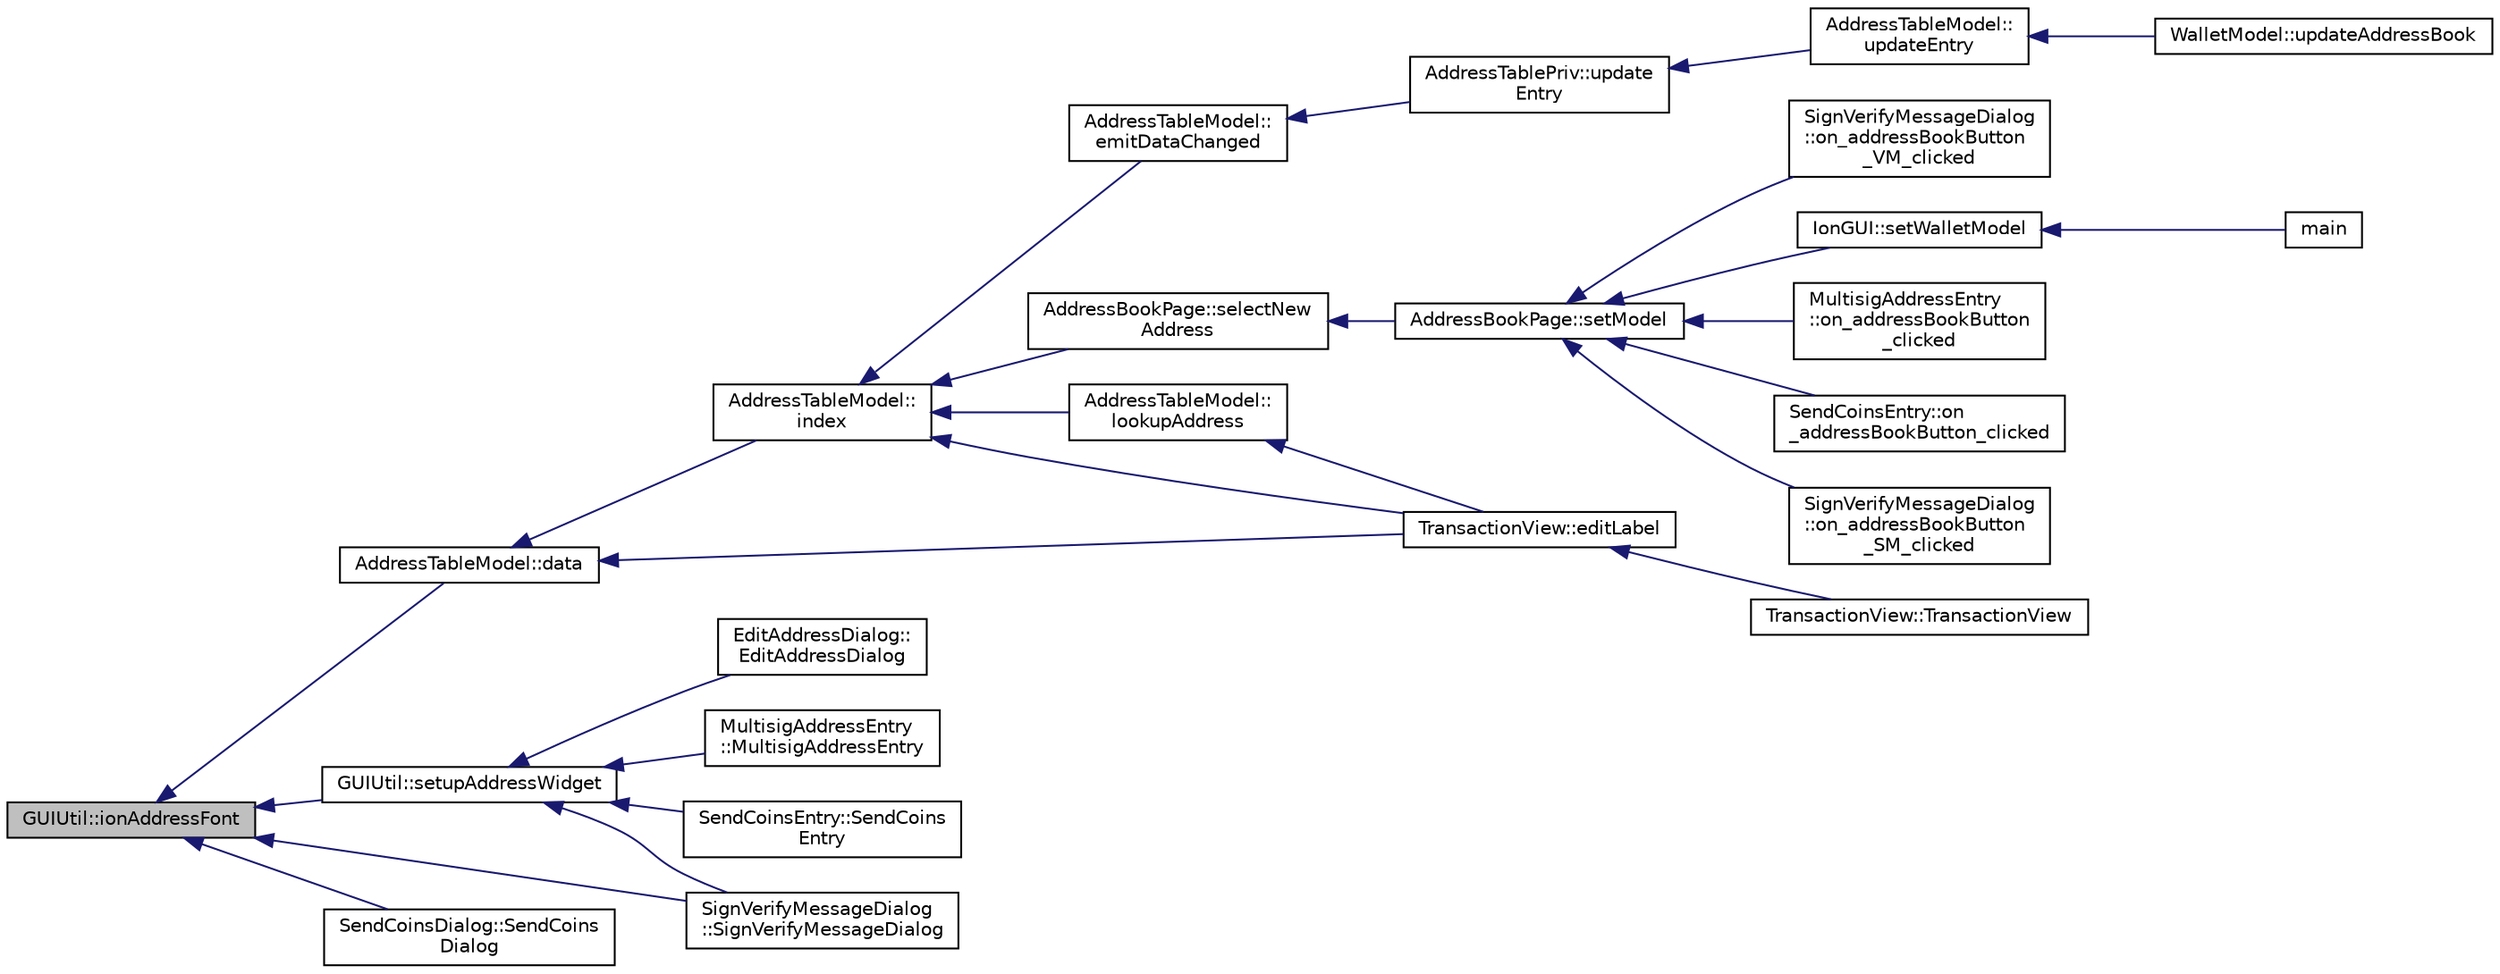 digraph "GUIUtil::ionAddressFont"
{
  edge [fontname="Helvetica",fontsize="10",labelfontname="Helvetica",labelfontsize="10"];
  node [fontname="Helvetica",fontsize="10",shape=record];
  rankdir="LR";
  Node184 [label="GUIUtil::ionAddressFont",height=0.2,width=0.4,color="black", fillcolor="grey75", style="filled", fontcolor="black"];
  Node184 -> Node185 [dir="back",color="midnightblue",fontsize="10",style="solid",fontname="Helvetica"];
  Node185 [label="AddressTableModel::data",height=0.2,width=0.4,color="black", fillcolor="white", style="filled",URL="$d9/ded/class_address_table_model.html#a79b07007c147962c0119310ebd4931c1"];
  Node185 -> Node186 [dir="back",color="midnightblue",fontsize="10",style="solid",fontname="Helvetica"];
  Node186 [label="AddressTableModel::\lindex",height=0.2,width=0.4,color="black", fillcolor="white", style="filled",URL="$d9/ded/class_address_table_model.html#a74e9123471948255f87271c823c82854"];
  Node186 -> Node187 [dir="back",color="midnightblue",fontsize="10",style="solid",fontname="Helvetica"];
  Node187 [label="AddressBookPage::selectNew\lAddress",height=0.2,width=0.4,color="black", fillcolor="white", style="filled",URL="$d3/d4a/class_address_book_page.html#a94958ad9ed9564af6480eb905fa91393",tooltip="New entry/entries were added to address table. "];
  Node187 -> Node188 [dir="back",color="midnightblue",fontsize="10",style="solid",fontname="Helvetica"];
  Node188 [label="AddressBookPage::setModel",height=0.2,width=0.4,color="black", fillcolor="white", style="filled",URL="$d3/d4a/class_address_book_page.html#a1282cda9cb0300ee04c472ec4c9949f3"];
  Node188 -> Node189 [dir="back",color="midnightblue",fontsize="10",style="solid",fontname="Helvetica"];
  Node189 [label="IonGUI::setWalletModel",height=0.2,width=0.4,color="black", fillcolor="white", style="filled",URL="$dc/d0b/class_ion_g_u_i.html#a37f87db65498b036d387c705a749c45d",tooltip="Set the wallet model. "];
  Node189 -> Node190 [dir="back",color="midnightblue",fontsize="10",style="solid",fontname="Helvetica"];
  Node190 [label="main",height=0.2,width=0.4,color="black", fillcolor="white", style="filled",URL="$d5/d2d/ion_8cpp.html#a0ddf1224851353fc92bfbff6f499fa97"];
  Node188 -> Node191 [dir="back",color="midnightblue",fontsize="10",style="solid",fontname="Helvetica"];
  Node191 [label="MultisigAddressEntry\l::on_addressBookButton\l_clicked",height=0.2,width=0.4,color="black", fillcolor="white", style="filled",URL="$da/d39/class_multisig_address_entry.html#a6077acfd02d628465478c463c3024e6e"];
  Node188 -> Node192 [dir="back",color="midnightblue",fontsize="10",style="solid",fontname="Helvetica"];
  Node192 [label="SendCoinsEntry::on\l_addressBookButton_clicked",height=0.2,width=0.4,color="black", fillcolor="white", style="filled",URL="$d0/dbc/class_send_coins_entry.html#ac661741d286d9f3db32f78bd22125cb0"];
  Node188 -> Node193 [dir="back",color="midnightblue",fontsize="10",style="solid",fontname="Helvetica"];
  Node193 [label="SignVerifyMessageDialog\l::on_addressBookButton\l_SM_clicked",height=0.2,width=0.4,color="black", fillcolor="white", style="filled",URL="$d1/d26/class_sign_verify_message_dialog.html#a792a3bd647958c8ae74286c5ab3cf205"];
  Node188 -> Node194 [dir="back",color="midnightblue",fontsize="10",style="solid",fontname="Helvetica"];
  Node194 [label="SignVerifyMessageDialog\l::on_addressBookButton\l_VM_clicked",height=0.2,width=0.4,color="black", fillcolor="white", style="filled",URL="$d1/d26/class_sign_verify_message_dialog.html#a90ceb00084c68da5e9c481ba0841d976"];
  Node186 -> Node195 [dir="back",color="midnightblue",fontsize="10",style="solid",fontname="Helvetica"];
  Node195 [label="AddressTableModel::\llookupAddress",height=0.2,width=0.4,color="black", fillcolor="white", style="filled",URL="$d9/ded/class_address_table_model.html#a0beb94d838781d9055e393b37bf68f83"];
  Node195 -> Node196 [dir="back",color="midnightblue",fontsize="10",style="solid",fontname="Helvetica"];
  Node196 [label="TransactionView::editLabel",height=0.2,width=0.4,color="black", fillcolor="white", style="filled",URL="$d2/d2c/class_transaction_view.html#a18817639384e53f94fc1ad956d7263d9"];
  Node196 -> Node197 [dir="back",color="midnightblue",fontsize="10",style="solid",fontname="Helvetica"];
  Node197 [label="TransactionView::TransactionView",height=0.2,width=0.4,color="black", fillcolor="white", style="filled",URL="$d2/d2c/class_transaction_view.html#a0c5e8b90206b4e8b8bf68dd7e319798f"];
  Node186 -> Node198 [dir="back",color="midnightblue",fontsize="10",style="solid",fontname="Helvetica"];
  Node198 [label="AddressTableModel::\lemitDataChanged",height=0.2,width=0.4,color="black", fillcolor="white", style="filled",URL="$d9/ded/class_address_table_model.html#a42cbcc82a8752c4af3b75fd62e8c7a40",tooltip="Notify listeners that data changed. "];
  Node198 -> Node199 [dir="back",color="midnightblue",fontsize="10",style="solid",fontname="Helvetica"];
  Node199 [label="AddressTablePriv::update\lEntry",height=0.2,width=0.4,color="black", fillcolor="white", style="filled",URL="$de/dba/class_address_table_priv.html#aa0e92b8a58f68606b0fbb7faf04bda44"];
  Node199 -> Node200 [dir="back",color="midnightblue",fontsize="10",style="solid",fontname="Helvetica"];
  Node200 [label="AddressTableModel::\lupdateEntry",height=0.2,width=0.4,color="black", fillcolor="white", style="filled",URL="$d9/ded/class_address_table_model.html#a78d9d6f3db0ced72a29a32f487ab1c7f"];
  Node200 -> Node201 [dir="back",color="midnightblue",fontsize="10",style="solid",fontname="Helvetica"];
  Node201 [label="WalletModel::updateAddressBook",height=0.2,width=0.4,color="black", fillcolor="white", style="filled",URL="$d4/d27/class_wallet_model.html#ae2f0c65e5e19e71dc4766dfeb0425e99"];
  Node186 -> Node196 [dir="back",color="midnightblue",fontsize="10",style="solid",fontname="Helvetica"];
  Node185 -> Node196 [dir="back",color="midnightblue",fontsize="10",style="solid",fontname="Helvetica"];
  Node184 -> Node202 [dir="back",color="midnightblue",fontsize="10",style="solid",fontname="Helvetica"];
  Node202 [label="GUIUtil::setupAddressWidget",height=0.2,width=0.4,color="black", fillcolor="white", style="filled",URL="$d1/d87/namespace_g_u_i_util.html#a4a230e717c130875bb07f2ef63bbb95c"];
  Node202 -> Node203 [dir="back",color="midnightblue",fontsize="10",style="solid",fontname="Helvetica"];
  Node203 [label="EditAddressDialog::\lEditAddressDialog",height=0.2,width=0.4,color="black", fillcolor="white", style="filled",URL="$da/db7/class_edit_address_dialog.html#af9edc8753ff1c8ba8ec5dbedf97160ac"];
  Node202 -> Node204 [dir="back",color="midnightblue",fontsize="10",style="solid",fontname="Helvetica"];
  Node204 [label="MultisigAddressEntry\l::MultisigAddressEntry",height=0.2,width=0.4,color="black", fillcolor="white", style="filled",URL="$da/d39/class_multisig_address_entry.html#a0e72b6fd53c15d4a40f3f4cd50c2de2b"];
  Node202 -> Node205 [dir="back",color="midnightblue",fontsize="10",style="solid",fontname="Helvetica"];
  Node205 [label="SendCoinsEntry::SendCoins\lEntry",height=0.2,width=0.4,color="black", fillcolor="white", style="filled",URL="$d0/dbc/class_send_coins_entry.html#a1c385963cf2dd2eb618720908988d037"];
  Node202 -> Node206 [dir="back",color="midnightblue",fontsize="10",style="solid",fontname="Helvetica"];
  Node206 [label="SignVerifyMessageDialog\l::SignVerifyMessageDialog",height=0.2,width=0.4,color="black", fillcolor="white", style="filled",URL="$d1/d26/class_sign_verify_message_dialog.html#a7f1018cc43f5c43b8d3131ac4922716b"];
  Node184 -> Node207 [dir="back",color="midnightblue",fontsize="10",style="solid",fontname="Helvetica"];
  Node207 [label="SendCoinsDialog::SendCoins\lDialog",height=0.2,width=0.4,color="black", fillcolor="white", style="filled",URL="$d6/de6/class_send_coins_dialog.html#a0df5bc29d1df68eda44826651afc595f"];
  Node184 -> Node206 [dir="back",color="midnightblue",fontsize="10",style="solid",fontname="Helvetica"];
}
